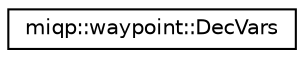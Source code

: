 digraph "Graphical Class Hierarchy"
{
 // LATEX_PDF_SIZE
  edge [fontname="Helvetica",fontsize="10",labelfontname="Helvetica",labelfontsize="10"];
  node [fontname="Helvetica",fontsize="10",shape=record];
  rankdir="LR";
  Node0 [label="miqp::waypoint::DecVars",height=0.2,width=0.4,color="black", fillcolor="white", style="filled",URL="$structmiqp_1_1waypoint_1_1DecVars.html",tooltip=" "];
}
